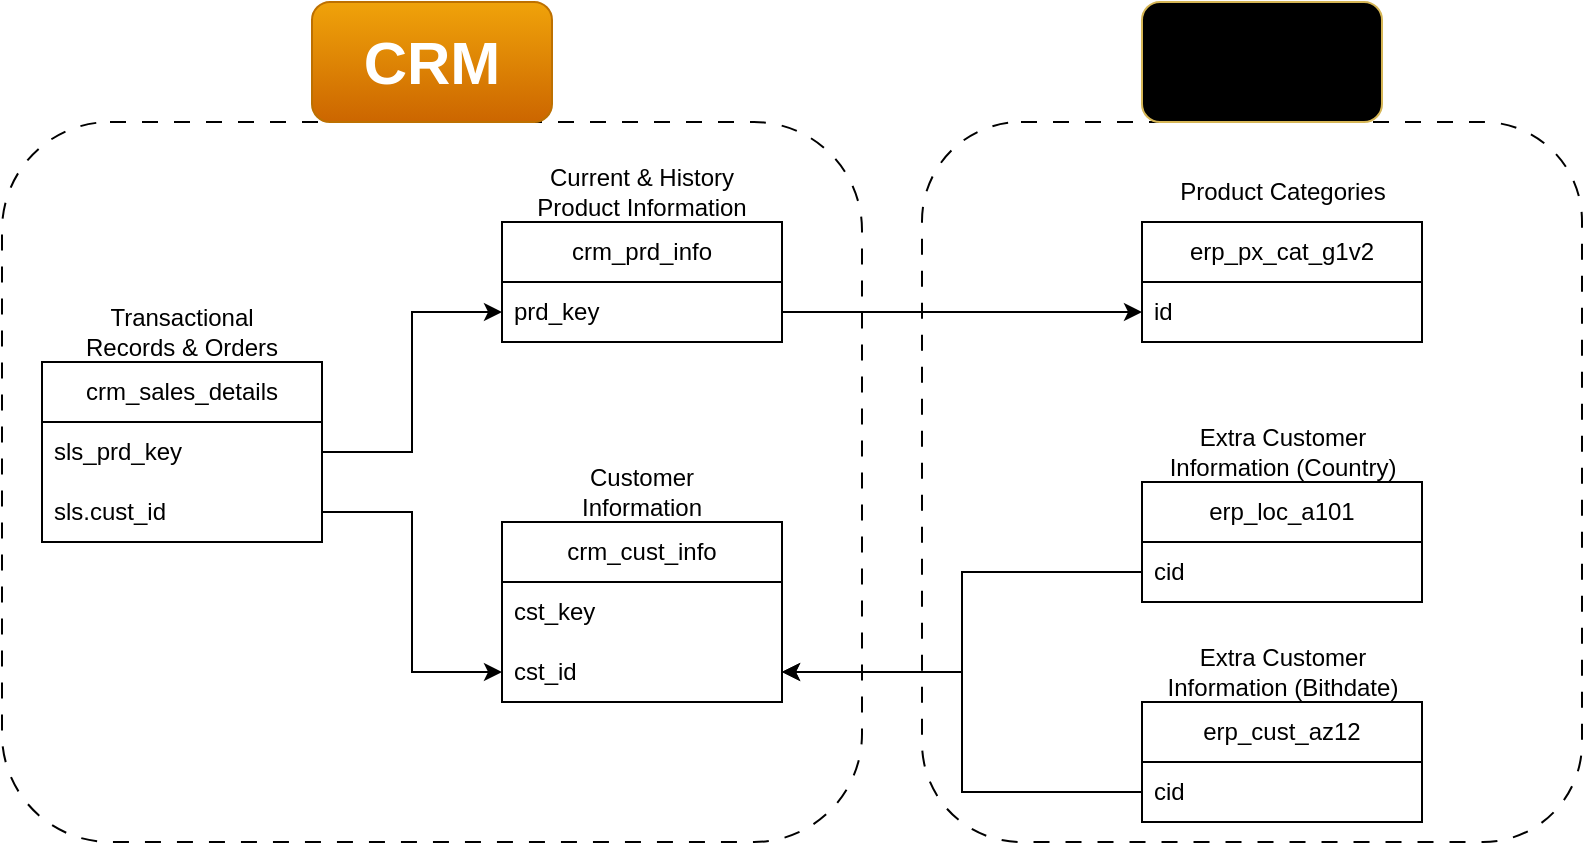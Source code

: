 <mxfile version="28.1.2">
  <diagram name="Page-1" id="e1GISlmbCQM0qry9imPq">
    <mxGraphModel dx="1042" dy="626" grid="1" gridSize="10" guides="1" tooltips="1" connect="1" arrows="1" fold="1" page="1" pageScale="1" pageWidth="850" pageHeight="1100" math="0" shadow="0">
      <root>
        <mxCell id="0" />
        <mxCell id="1" parent="0" />
        <mxCell id="FsQyzxPNZzEnnAwFn4nq-33" value="" style="group" vertex="1" connectable="0" parent="1">
          <mxGeometry x="260" y="370" width="140" height="120" as="geometry" />
        </mxCell>
        <mxCell id="FsQyzxPNZzEnnAwFn4nq-1" value="crm_cust_info" style="swimlane;fontStyle=0;childLayout=stackLayout;horizontal=1;startSize=30;horizontalStack=0;resizeParent=1;resizeParentMax=0;resizeLast=0;collapsible=1;marginBottom=0;whiteSpace=wrap;html=1;" vertex="1" parent="FsQyzxPNZzEnnAwFn4nq-33">
          <mxGeometry y="30" width="140" height="90" as="geometry" />
        </mxCell>
        <mxCell id="FsQyzxPNZzEnnAwFn4nq-2" value="cst_key" style="text;strokeColor=none;fillColor=none;align=left;verticalAlign=middle;spacingLeft=4;spacingRight=4;overflow=hidden;points=[[0,0.5],[1,0.5]];portConstraint=eastwest;rotatable=0;whiteSpace=wrap;html=1;" vertex="1" parent="FsQyzxPNZzEnnAwFn4nq-1">
          <mxGeometry y="30" width="140" height="30" as="geometry" />
        </mxCell>
        <mxCell id="FsQyzxPNZzEnnAwFn4nq-3" value="cst_id" style="text;strokeColor=none;fillColor=none;align=left;verticalAlign=middle;spacingLeft=4;spacingRight=4;overflow=hidden;points=[[0,0.5],[1,0.5]];portConstraint=eastwest;rotatable=0;whiteSpace=wrap;html=1;" vertex="1" parent="FsQyzxPNZzEnnAwFn4nq-1">
          <mxGeometry y="60" width="140" height="30" as="geometry" />
        </mxCell>
        <mxCell id="FsQyzxPNZzEnnAwFn4nq-26" value="Customer Information" style="text;html=1;align=center;verticalAlign=middle;whiteSpace=wrap;rounded=0;" vertex="1" parent="FsQyzxPNZzEnnAwFn4nq-33">
          <mxGeometry x="15" width="110" height="30" as="geometry" />
        </mxCell>
        <mxCell id="FsQyzxPNZzEnnAwFn4nq-34" value="" style="group" vertex="1" connectable="0" parent="1">
          <mxGeometry x="260" y="220" width="140" height="90" as="geometry" />
        </mxCell>
        <mxCell id="FsQyzxPNZzEnnAwFn4nq-6" value="crm_prd_info" style="swimlane;fontStyle=0;childLayout=stackLayout;horizontal=1;startSize=30;horizontalStack=0;resizeParent=1;resizeParentMax=0;resizeLast=0;collapsible=1;marginBottom=0;whiteSpace=wrap;html=1;" vertex="1" parent="FsQyzxPNZzEnnAwFn4nq-34">
          <mxGeometry y="30" width="140" height="60" as="geometry" />
        </mxCell>
        <mxCell id="FsQyzxPNZzEnnAwFn4nq-7" value="prd_key" style="text;strokeColor=none;fillColor=none;align=left;verticalAlign=middle;spacingLeft=4;spacingRight=4;overflow=hidden;points=[[0,0.5],[1,0.5]];portConstraint=eastwest;rotatable=0;whiteSpace=wrap;html=1;" vertex="1" parent="FsQyzxPNZzEnnAwFn4nq-6">
          <mxGeometry y="30" width="140" height="30" as="geometry" />
        </mxCell>
        <mxCell id="FsQyzxPNZzEnnAwFn4nq-27" value="Current &amp;amp; History Product Information" style="text;html=1;align=center;verticalAlign=middle;whiteSpace=wrap;rounded=0;" vertex="1" parent="FsQyzxPNZzEnnAwFn4nq-34">
          <mxGeometry x="15" width="110" height="30" as="geometry" />
        </mxCell>
        <mxCell id="FsQyzxPNZzEnnAwFn4nq-35" value="" style="group" vertex="1" connectable="0" parent="1">
          <mxGeometry x="30" y="290" width="140" height="120" as="geometry" />
        </mxCell>
        <mxCell id="FsQyzxPNZzEnnAwFn4nq-10" value="crm_sales_details" style="swimlane;fontStyle=0;childLayout=stackLayout;horizontal=1;startSize=30;horizontalStack=0;resizeParent=1;resizeParentMax=0;resizeLast=0;collapsible=1;marginBottom=0;whiteSpace=wrap;html=1;" vertex="1" parent="FsQyzxPNZzEnnAwFn4nq-35">
          <mxGeometry y="30" width="140" height="90" as="geometry" />
        </mxCell>
        <mxCell id="FsQyzxPNZzEnnAwFn4nq-11" value="sls_prd_key" style="text;strokeColor=none;fillColor=none;align=left;verticalAlign=middle;spacingLeft=4;spacingRight=4;overflow=hidden;points=[[0,0.5],[1,0.5]];portConstraint=eastwest;rotatable=0;whiteSpace=wrap;html=1;" vertex="1" parent="FsQyzxPNZzEnnAwFn4nq-10">
          <mxGeometry y="30" width="140" height="30" as="geometry" />
        </mxCell>
        <mxCell id="FsQyzxPNZzEnnAwFn4nq-12" value="sls.cust_id" style="text;strokeColor=none;fillColor=none;align=left;verticalAlign=middle;spacingLeft=4;spacingRight=4;overflow=hidden;points=[[0,0.5],[1,0.5]];portConstraint=eastwest;rotatable=0;whiteSpace=wrap;html=1;" vertex="1" parent="FsQyzxPNZzEnnAwFn4nq-10">
          <mxGeometry y="60" width="140" height="30" as="geometry" />
        </mxCell>
        <mxCell id="FsQyzxPNZzEnnAwFn4nq-28" value="Transactional Records &amp;amp; Orders" style="text;html=1;align=center;verticalAlign=middle;whiteSpace=wrap;rounded=0;" vertex="1" parent="FsQyzxPNZzEnnAwFn4nq-35">
          <mxGeometry x="15" width="110" height="30" as="geometry" />
        </mxCell>
        <mxCell id="FsQyzxPNZzEnnAwFn4nq-38" value="" style="group" vertex="1" connectable="0" parent="1">
          <mxGeometry x="580" y="460" width="140" height="90" as="geometry" />
        </mxCell>
        <mxCell id="FsQyzxPNZzEnnAwFn4nq-14" value="erp_cust_az12" style="swimlane;fontStyle=0;childLayout=stackLayout;horizontal=1;startSize=30;horizontalStack=0;resizeParent=1;resizeParentMax=0;resizeLast=0;collapsible=1;marginBottom=0;whiteSpace=wrap;html=1;" vertex="1" parent="FsQyzxPNZzEnnAwFn4nq-38">
          <mxGeometry y="30" width="140" height="60" as="geometry" />
        </mxCell>
        <mxCell id="FsQyzxPNZzEnnAwFn4nq-15" value="cid" style="text;strokeColor=none;fillColor=none;align=left;verticalAlign=middle;spacingLeft=4;spacingRight=4;overflow=hidden;points=[[0,0.5],[1,0.5]];portConstraint=eastwest;rotatable=0;whiteSpace=wrap;html=1;" vertex="1" parent="FsQyzxPNZzEnnAwFn4nq-14">
          <mxGeometry y="30" width="140" height="30" as="geometry" />
        </mxCell>
        <mxCell id="FsQyzxPNZzEnnAwFn4nq-30" value="&lt;span style=&quot;text-wrap-mode: nowrap;&quot;&gt;Extra Customer Information (Bithdate)&lt;/span&gt;" style="text;html=1;align=center;verticalAlign=middle;whiteSpace=wrap;rounded=0;" vertex="1" parent="FsQyzxPNZzEnnAwFn4nq-38">
          <mxGeometry x="7.5" width="125" height="30" as="geometry" />
        </mxCell>
        <mxCell id="FsQyzxPNZzEnnAwFn4nq-39" value="" style="group" vertex="1" connectable="0" parent="1">
          <mxGeometry x="580" y="220" width="140" height="220" as="geometry" />
        </mxCell>
        <mxCell id="FsQyzxPNZzEnnAwFn4nq-36" value="" style="group" vertex="1" connectable="0" parent="FsQyzxPNZzEnnAwFn4nq-39">
          <mxGeometry y="130" width="140" height="90" as="geometry" />
        </mxCell>
        <mxCell id="FsQyzxPNZzEnnAwFn4nq-18" value="erp_loc_a101" style="swimlane;fontStyle=0;childLayout=stackLayout;horizontal=1;startSize=30;horizontalStack=0;resizeParent=1;resizeParentMax=0;resizeLast=0;collapsible=1;marginBottom=0;whiteSpace=wrap;html=1;" vertex="1" parent="FsQyzxPNZzEnnAwFn4nq-36">
          <mxGeometry y="30" width="140" height="60" as="geometry" />
        </mxCell>
        <mxCell id="FsQyzxPNZzEnnAwFn4nq-19" value="cid" style="text;strokeColor=none;fillColor=none;align=left;verticalAlign=middle;spacingLeft=4;spacingRight=4;overflow=hidden;points=[[0,0.5],[1,0.5]];portConstraint=eastwest;rotatable=0;whiteSpace=wrap;html=1;" vertex="1" parent="FsQyzxPNZzEnnAwFn4nq-18">
          <mxGeometry y="30" width="140" height="30" as="geometry" />
        </mxCell>
        <mxCell id="FsQyzxPNZzEnnAwFn4nq-31" value="&lt;span style=&quot;text-wrap-mode: nowrap;&quot;&gt;Extra Customer Information (Country)&lt;/span&gt;" style="text;html=1;align=center;verticalAlign=middle;whiteSpace=wrap;rounded=0;" vertex="1" parent="FsQyzxPNZzEnnAwFn4nq-36">
          <mxGeometry x="7.5" width="125" height="30" as="geometry" />
        </mxCell>
        <mxCell id="FsQyzxPNZzEnnAwFn4nq-37" value="" style="group" vertex="1" connectable="0" parent="FsQyzxPNZzEnnAwFn4nq-39">
          <mxGeometry width="140" height="90" as="geometry" />
        </mxCell>
        <mxCell id="FsQyzxPNZzEnnAwFn4nq-22" value="erp_px_cat_g1v2" style="swimlane;fontStyle=0;childLayout=stackLayout;horizontal=1;startSize=30;horizontalStack=0;resizeParent=1;resizeParentMax=0;resizeLast=0;collapsible=1;marginBottom=0;whiteSpace=wrap;html=1;" vertex="1" parent="FsQyzxPNZzEnnAwFn4nq-37">
          <mxGeometry y="30" width="140" height="60" as="geometry" />
        </mxCell>
        <mxCell id="FsQyzxPNZzEnnAwFn4nq-23" value="id" style="text;strokeColor=none;fillColor=none;align=left;verticalAlign=middle;spacingLeft=4;spacingRight=4;overflow=hidden;points=[[0,0.5],[1,0.5]];portConstraint=eastwest;rotatable=0;whiteSpace=wrap;html=1;" vertex="1" parent="FsQyzxPNZzEnnAwFn4nq-22">
          <mxGeometry y="30" width="140" height="30" as="geometry" />
        </mxCell>
        <mxCell id="FsQyzxPNZzEnnAwFn4nq-32" value="&lt;span style=&quot;text-wrap-mode: nowrap;&quot;&gt;Product Categories&lt;/span&gt;" style="text;html=1;align=center;verticalAlign=middle;whiteSpace=wrap;rounded=0;" vertex="1" parent="FsQyzxPNZzEnnAwFn4nq-37">
          <mxGeometry x="7.5" width="125" height="30" as="geometry" />
        </mxCell>
        <mxCell id="FsQyzxPNZzEnnAwFn4nq-42" style="edgeStyle=orthogonalEdgeStyle;rounded=0;orthogonalLoop=1;jettySize=auto;html=1;entryX=1;entryY=0.5;entryDx=0;entryDy=0;" edge="1" parent="1" source="FsQyzxPNZzEnnAwFn4nq-19" target="FsQyzxPNZzEnnAwFn4nq-3">
          <mxGeometry relative="1" as="geometry" />
        </mxCell>
        <mxCell id="FsQyzxPNZzEnnAwFn4nq-44" style="edgeStyle=orthogonalEdgeStyle;rounded=0;orthogonalLoop=1;jettySize=auto;html=1;" edge="1" parent="1" source="FsQyzxPNZzEnnAwFn4nq-15" target="FsQyzxPNZzEnnAwFn4nq-3">
          <mxGeometry relative="1" as="geometry" />
        </mxCell>
        <mxCell id="FsQyzxPNZzEnnAwFn4nq-46" style="edgeStyle=orthogonalEdgeStyle;rounded=0;orthogonalLoop=1;jettySize=auto;html=1;entryX=0;entryY=0.5;entryDx=0;entryDy=0;" edge="1" parent="1" source="FsQyzxPNZzEnnAwFn4nq-12" target="FsQyzxPNZzEnnAwFn4nq-3">
          <mxGeometry relative="1" as="geometry" />
        </mxCell>
        <mxCell id="FsQyzxPNZzEnnAwFn4nq-48" style="edgeStyle=orthogonalEdgeStyle;rounded=0;orthogonalLoop=1;jettySize=auto;html=1;exitX=1;exitY=0.5;exitDx=0;exitDy=0;entryX=0;entryY=0.5;entryDx=0;entryDy=0;" edge="1" parent="1" source="FsQyzxPNZzEnnAwFn4nq-11" target="FsQyzxPNZzEnnAwFn4nq-7">
          <mxGeometry relative="1" as="geometry" />
        </mxCell>
        <mxCell id="FsQyzxPNZzEnnAwFn4nq-49" style="edgeStyle=orthogonalEdgeStyle;rounded=0;orthogonalLoop=1;jettySize=auto;html=1;entryX=0;entryY=0.5;entryDx=0;entryDy=0;" edge="1" parent="1" source="FsQyzxPNZzEnnAwFn4nq-7" target="FsQyzxPNZzEnnAwFn4nq-23">
          <mxGeometry relative="1" as="geometry" />
        </mxCell>
        <mxCell id="FsQyzxPNZzEnnAwFn4nq-50" value="" style="rounded=1;whiteSpace=wrap;html=1;fillColor=none;dashed=1;dashPattern=8 8;" vertex="1" parent="1">
          <mxGeometry x="10" y="200" width="430" height="360" as="geometry" />
        </mxCell>
        <mxCell id="FsQyzxPNZzEnnAwFn4nq-51" value="" style="rounded=1;whiteSpace=wrap;html=1;fillColor=none;dashed=1;dashPattern=8 8;" vertex="1" parent="1">
          <mxGeometry x="470" y="200" width="330" height="360" as="geometry" />
        </mxCell>
        <mxCell id="FsQyzxPNZzEnnAwFn4nq-52" value="&lt;font style=&quot;font-size: 30px; color: rgb(255, 255, 255);&quot;&gt;&lt;b&gt;CRM&lt;/b&gt;&lt;/font&gt;" style="rounded=1;whiteSpace=wrap;html=1;fillColor=#f0a30a;fontColor=#000000;strokeColor=#BD7000;gradientColor=#CC6600;" vertex="1" parent="1">
          <mxGeometry x="165" y="140" width="120" height="60" as="geometry" />
        </mxCell>
        <mxCell id="FsQyzxPNZzEnnAwFn4nq-54" value="&lt;font style=&quot;font-size: 30px;&quot;&gt;&lt;b&gt;ERP&lt;/b&gt;&lt;/font&gt;" style="rounded=1;whiteSpace=wrap;html=1;fillColor=light-dark(#FFF2CC,#666600);strokeColor=#d6b656;gradientColor=#ffd966;" vertex="1" parent="1">
          <mxGeometry x="580" y="140" width="120" height="60" as="geometry" />
        </mxCell>
      </root>
    </mxGraphModel>
  </diagram>
</mxfile>
